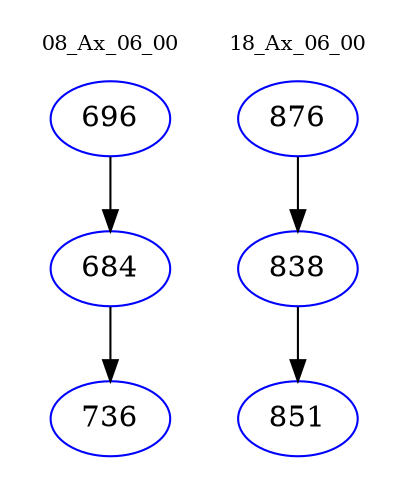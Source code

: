 digraph{
subgraph cluster_0 {
color = white
label = "08_Ax_06_00";
fontsize=10;
T0_696 [label="696", color="blue"]
T0_696 -> T0_684 [color="black"]
T0_684 [label="684", color="blue"]
T0_684 -> T0_736 [color="black"]
T0_736 [label="736", color="blue"]
}
subgraph cluster_1 {
color = white
label = "18_Ax_06_00";
fontsize=10;
T1_876 [label="876", color="blue"]
T1_876 -> T1_838 [color="black"]
T1_838 [label="838", color="blue"]
T1_838 -> T1_851 [color="black"]
T1_851 [label="851", color="blue"]
}
}
